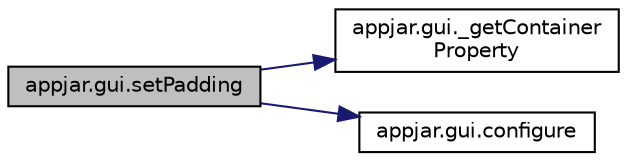 digraph "appjar.gui.setPadding"
{
  edge [fontname="Helvetica",fontsize="10",labelfontname="Helvetica",labelfontsize="10"];
  node [fontname="Helvetica",fontsize="10",shape=record];
  rankdir="LR";
  Node1894 [label="appjar.gui.setPadding",height=0.2,width=0.4,color="black", fillcolor="grey75", style="filled", fontcolor="black"];
  Node1894 -> Node1895 [color="midnightblue",fontsize="10",style="solid"];
  Node1895 [label="appjar.gui._getContainer\lProperty",height=0.2,width=0.4,color="black", fillcolor="white", style="filled",URL="$classappjar_1_1gui.html#aa5d65e2282cfbe0a4b963b369e7d4e51"];
  Node1894 -> Node1896 [color="midnightblue",fontsize="10",style="solid"];
  Node1896 [label="appjar.gui.configure",height=0.2,width=0.4,color="black", fillcolor="white", style="filled",URL="$classappjar_1_1gui.html#a39793680d9880e3dea6fdff0902969e3"];
}
